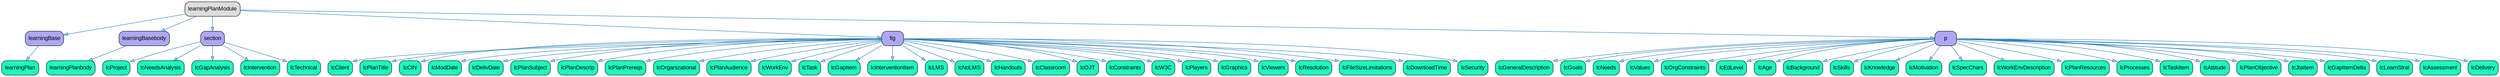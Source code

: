// DITA Specialization learningPlan
strict digraph {
				
  // Root node
  
	"learningPlanModule" [label ="learningPlanModule" fontname="Arial" shape="Mrecord" style="filled"  fillcolor="#DDDDDD"]
			
  // Other nodes
      
	"learningBase" [label ="learningBase" fontname="Arial" shape="Mrecord" style="filled"  fillcolor="#AFA7F4"]
         
	"learningPlan" [label ="learningPlan" fontname="Arial" shape="Mrecord" style="filled"  fillcolor="#1AFABC"]
      
      
	"learningBasebody" [label ="learningBasebody" fontname="Arial" shape="Mrecord" style="filled"  fillcolor="#AFA7F4"]
         
	"learningPlanbody" [label ="learningPlanbody" fontname="Arial" shape="Mrecord" style="filled"  fillcolor="#1AFABC"]
      
      
	"section" [label ="section" fontname="Arial" shape="Mrecord" style="filled"  fillcolor="#AFA7F4"]
         
	"lcProject" [label ="lcProject" fontname="Arial" shape="Mrecord" style="filled"  fillcolor="#1AFABC"]
         
	"lcNeedsAnalysis" [label ="lcNeedsAnalysis" fontname="Arial" shape="Mrecord" style="filled"  fillcolor="#1AFABC"]
         
	"lcGapAnalysis" [label ="lcGapAnalysis" fontname="Arial" shape="Mrecord" style="filled"  fillcolor="#1AFABC"]
         
	"lcIntervention" [label ="lcIntervention" fontname="Arial" shape="Mrecord" style="filled"  fillcolor="#1AFABC"]
         
	"lcTechnical" [label ="lcTechnical" fontname="Arial" shape="Mrecord" style="filled"  fillcolor="#1AFABC"]
      
      
	"fig" [label ="fig" fontname="Arial" shape="Mrecord" style="filled"  fillcolor="#AFA7F4"]
         
	"lcClient" [label ="lcClient" fontname="Arial" shape="Mrecord" style="filled"  fillcolor="#1AFABC"]
         
	"lcPlanTitle" [label ="lcPlanTitle" fontname="Arial" shape="Mrecord" style="filled"  fillcolor="#1AFABC"]
         
	"lcCIN" [label ="lcCIN" fontname="Arial" shape="Mrecord" style="filled"  fillcolor="#1AFABC"]
         
	"lcModDate" [label ="lcModDate" fontname="Arial" shape="Mrecord" style="filled"  fillcolor="#1AFABC"]
         
	"lcDelivDate" [label ="lcDelivDate" fontname="Arial" shape="Mrecord" style="filled"  fillcolor="#1AFABC"]
         
	"lcPlanSubject" [label ="lcPlanSubject" fontname="Arial" shape="Mrecord" style="filled"  fillcolor="#1AFABC"]
         
	"lcPlanDescrip" [label ="lcPlanDescrip" fontname="Arial" shape="Mrecord" style="filled"  fillcolor="#1AFABC"]
         
	"lcPlanPrereqs" [label ="lcPlanPrereqs" fontname="Arial" shape="Mrecord" style="filled"  fillcolor="#1AFABC"]
         
	"lcOrganizational" [label ="lcOrganizational" fontname="Arial" shape="Mrecord" style="filled"  fillcolor="#1AFABC"]
         
	"lcPlanAudience" [label ="lcPlanAudience" fontname="Arial" shape="Mrecord" style="filled"  fillcolor="#1AFABC"]
         
	"lcWorkEnv" [label ="lcWorkEnv" fontname="Arial" shape="Mrecord" style="filled"  fillcolor="#1AFABC"]
         
	"lcTask" [label ="lcTask" fontname="Arial" shape="Mrecord" style="filled"  fillcolor="#1AFABC"]
         
	"lcGapItem" [label ="lcGapItem" fontname="Arial" shape="Mrecord" style="filled"  fillcolor="#1AFABC"]
         
	"lcInterventionItem" [label ="lcInterventionItem" fontname="Arial" shape="Mrecord" style="filled"  fillcolor="#1AFABC"]
         
	"lcLMS" [label ="lcLMS" fontname="Arial" shape="Mrecord" style="filled"  fillcolor="#1AFABC"]
         
	"lcNoLMS" [label ="lcNoLMS" fontname="Arial" shape="Mrecord" style="filled"  fillcolor="#1AFABC"]
         
	"lcHandouts" [label ="lcHandouts" fontname="Arial" shape="Mrecord" style="filled"  fillcolor="#1AFABC"]
         
	"lcClassroom" [label ="lcClassroom" fontname="Arial" shape="Mrecord" style="filled"  fillcolor="#1AFABC"]
         
	"lcOJT" [label ="lcOJT" fontname="Arial" shape="Mrecord" style="filled"  fillcolor="#1AFABC"]
         
	"lcConstraints" [label ="lcConstraints" fontname="Arial" shape="Mrecord" style="filled"  fillcolor="#1AFABC"]
         
	"lcW3C" [label ="lcW3C" fontname="Arial" shape="Mrecord" style="filled"  fillcolor="#1AFABC"]
         
	"lcPlayers" [label ="lcPlayers" fontname="Arial" shape="Mrecord" style="filled"  fillcolor="#1AFABC"]
         
	"lcGraphics" [label ="lcGraphics" fontname="Arial" shape="Mrecord" style="filled"  fillcolor="#1AFABC"]
         
	"lcViewers" [label ="lcViewers" fontname="Arial" shape="Mrecord" style="filled"  fillcolor="#1AFABC"]
         
	"lcResolution" [label ="lcResolution" fontname="Arial" shape="Mrecord" style="filled"  fillcolor="#1AFABC"]
         
	"lcFileSizeLimitations" [label ="lcFileSizeLimitations" fontname="Arial" shape="Mrecord" style="filled"  fillcolor="#1AFABC"]
         
	"lcDownloadTime" [label ="lcDownloadTime" fontname="Arial" shape="Mrecord" style="filled"  fillcolor="#1AFABC"]
         
	"lcSecurity" [label ="lcSecurity" fontname="Arial" shape="Mrecord" style="filled"  fillcolor="#1AFABC"]
      
      
	"p" [label ="p" fontname="Arial" shape="Mrecord" style="filled"  fillcolor="#AFA7F4"]
         
	"lcGeneralDescription" [label ="lcGeneralDescription" fontname="Arial" shape="Mrecord" style="filled"  fillcolor="#1AFABC"]
         
	"lcGoals" [label ="lcGoals" fontname="Arial" shape="Mrecord" style="filled"  fillcolor="#1AFABC"]
         
	"lcNeeds" [label ="lcNeeds" fontname="Arial" shape="Mrecord" style="filled"  fillcolor="#1AFABC"]
         
	"lcValues" [label ="lcValues" fontname="Arial" shape="Mrecord" style="filled"  fillcolor="#1AFABC"]
         
	"lcOrgConstraints" [label ="lcOrgConstraints" fontname="Arial" shape="Mrecord" style="filled"  fillcolor="#1AFABC"]
         
	"lcEdLevel" [label ="lcEdLevel" fontname="Arial" shape="Mrecord" style="filled"  fillcolor="#1AFABC"]
         
	"lcAge" [label ="lcAge" fontname="Arial" shape="Mrecord" style="filled"  fillcolor="#1AFABC"]
         
	"lcBackground" [label ="lcBackground" fontname="Arial" shape="Mrecord" style="filled"  fillcolor="#1AFABC"]
         
	"lcSkills" [label ="lcSkills" fontname="Arial" shape="Mrecord" style="filled"  fillcolor="#1AFABC"]
         
	"lcKnowledge" [label ="lcKnowledge" fontname="Arial" shape="Mrecord" style="filled"  fillcolor="#1AFABC"]
         
	"lcMotivation" [label ="lcMotivation" fontname="Arial" shape="Mrecord" style="filled"  fillcolor="#1AFABC"]
         
	"lcSpecChars" [label ="lcSpecChars" fontname="Arial" shape="Mrecord" style="filled"  fillcolor="#1AFABC"]
         
	"lcWorkEnvDescription" [label ="lcWorkEnvDescription" fontname="Arial" shape="Mrecord" style="filled"  fillcolor="#1AFABC"]
         
	"lcPlanResources" [label ="lcPlanResources" fontname="Arial" shape="Mrecord" style="filled"  fillcolor="#1AFABC"]
         
	"lcProcesses" [label ="lcProcesses" fontname="Arial" shape="Mrecord" style="filled"  fillcolor="#1AFABC"]
         
	"lcTaskItem" [label ="lcTaskItem" fontname="Arial" shape="Mrecord" style="filled"  fillcolor="#1AFABC"]
         
	"lcAttitude" [label ="lcAttitude" fontname="Arial" shape="Mrecord" style="filled"  fillcolor="#1AFABC"]
         
	"lcPlanObjective" [label ="lcPlanObjective" fontname="Arial" shape="Mrecord" style="filled"  fillcolor="#1AFABC"]
         
	"lcJtaItem" [label ="lcJtaItem" fontname="Arial" shape="Mrecord" style="filled"  fillcolor="#1AFABC"]
         
	"lcGapItemDelta" [label ="lcGapItemDelta" fontname="Arial" shape="Mrecord" style="filled"  fillcolor="#1AFABC"]
         
	"lcLearnStrat" [label ="lcLearnStrat" fontname="Arial" shape="Mrecord" style="filled"  fillcolor="#1AFABC"]
         
	"lcAssessment" [label ="lcAssessment" fontname="Arial" shape="Mrecord" style="filled"  fillcolor="#1AFABC"]
         
	"lcDelivery" [label ="lcDelivery" fontname="Arial" shape="Mrecord" style="filled"  fillcolor="#1AFABC"]
      
   
  // Edges
      
	"learningPlanModule" -> "learningBase" [fillcolor="#a6cee3" color="#1f78b4"]
         
	"learningBase" -> "learningPlan" [fillcolor="#a6cee3" color="#1f78b4"]
      
      
	"learningPlanModule" -> "learningBasebody" [fillcolor="#a6cee3" color="#1f78b4"]
         
	"learningBasebody" -> "learningPlanbody" [fillcolor="#a6cee3" color="#1f78b4"]
      
      
	"learningPlanModule" -> "section" [fillcolor="#a6cee3" color="#1f78b4"]
         
	"section" -> "lcProject" [fillcolor="#a6cee3" color="#1f78b4"]
         
	"section" -> "lcNeedsAnalysis" [fillcolor="#a6cee3" color="#1f78b4"]
         
	"section" -> "lcGapAnalysis" [fillcolor="#a6cee3" color="#1f78b4"]
         
	"section" -> "lcIntervention" [fillcolor="#a6cee3" color="#1f78b4"]
         
	"section" -> "lcTechnical" [fillcolor="#a6cee3" color="#1f78b4"]
      
      
	"learningPlanModule" -> "fig" [fillcolor="#a6cee3" color="#1f78b4"]
         
	"fig" -> "lcClient" [fillcolor="#a6cee3" color="#1f78b4"]
         
	"fig" -> "lcPlanTitle" [fillcolor="#a6cee3" color="#1f78b4"]
         
	"fig" -> "lcCIN" [fillcolor="#a6cee3" color="#1f78b4"]
         
	"fig" -> "lcModDate" [fillcolor="#a6cee3" color="#1f78b4"]
         
	"fig" -> "lcDelivDate" [fillcolor="#a6cee3" color="#1f78b4"]
         
	"fig" -> "lcPlanSubject" [fillcolor="#a6cee3" color="#1f78b4"]
         
	"fig" -> "lcPlanDescrip" [fillcolor="#a6cee3" color="#1f78b4"]
         
	"fig" -> "lcPlanPrereqs" [fillcolor="#a6cee3" color="#1f78b4"]
         
	"fig" -> "lcOrganizational" [fillcolor="#a6cee3" color="#1f78b4"]
         
	"fig" -> "lcPlanAudience" [fillcolor="#a6cee3" color="#1f78b4"]
         
	"fig" -> "lcWorkEnv" [fillcolor="#a6cee3" color="#1f78b4"]
         
	"fig" -> "lcTask" [fillcolor="#a6cee3" color="#1f78b4"]
         
	"fig" -> "lcGapItem" [fillcolor="#a6cee3" color="#1f78b4"]
         
	"fig" -> "lcInterventionItem" [fillcolor="#a6cee3" color="#1f78b4"]
         
	"fig" -> "lcLMS" [fillcolor="#a6cee3" color="#1f78b4"]
         
	"fig" -> "lcNoLMS" [fillcolor="#a6cee3" color="#1f78b4"]
         
	"fig" -> "lcHandouts" [fillcolor="#a6cee3" color="#1f78b4"]
         
	"fig" -> "lcClassroom" [fillcolor="#a6cee3" color="#1f78b4"]
         
	"fig" -> "lcOJT" [fillcolor="#a6cee3" color="#1f78b4"]
         
	"fig" -> "lcConstraints" [fillcolor="#a6cee3" color="#1f78b4"]
         
	"fig" -> "lcW3C" [fillcolor="#a6cee3" color="#1f78b4"]
         
	"fig" -> "lcPlayers" [fillcolor="#a6cee3" color="#1f78b4"]
         
	"fig" -> "lcGraphics" [fillcolor="#a6cee3" color="#1f78b4"]
         
	"fig" -> "lcViewers" [fillcolor="#a6cee3" color="#1f78b4"]
         
	"fig" -> "lcResolution" [fillcolor="#a6cee3" color="#1f78b4"]
         
	"fig" -> "lcFileSizeLimitations" [fillcolor="#a6cee3" color="#1f78b4"]
         
	"fig" -> "lcDownloadTime" [fillcolor="#a6cee3" color="#1f78b4"]
         
	"fig" -> "lcSecurity" [fillcolor="#a6cee3" color="#1f78b4"]
      
      
	"learningPlanModule" -> "p" [fillcolor="#a6cee3" color="#1f78b4"]
         
	"p" -> "lcGeneralDescription" [fillcolor="#a6cee3" color="#1f78b4"]
         
	"p" -> "lcGoals" [fillcolor="#a6cee3" color="#1f78b4"]
         
	"p" -> "lcNeeds" [fillcolor="#a6cee3" color="#1f78b4"]
         
	"p" -> "lcValues" [fillcolor="#a6cee3" color="#1f78b4"]
         
	"p" -> "lcOrgConstraints" [fillcolor="#a6cee3" color="#1f78b4"]
         
	"p" -> "lcEdLevel" [fillcolor="#a6cee3" color="#1f78b4"]
         
	"p" -> "lcAge" [fillcolor="#a6cee3" color="#1f78b4"]
         
	"p" -> "lcBackground" [fillcolor="#a6cee3" color="#1f78b4"]
         
	"p" -> "lcSkills" [fillcolor="#a6cee3" color="#1f78b4"]
         
	"p" -> "lcKnowledge" [fillcolor="#a6cee3" color="#1f78b4"]
         
	"p" -> "lcMotivation" [fillcolor="#a6cee3" color="#1f78b4"]
         
	"p" -> "lcSpecChars" [fillcolor="#a6cee3" color="#1f78b4"]
         
	"p" -> "lcWorkEnvDescription" [fillcolor="#a6cee3" color="#1f78b4"]
         
	"p" -> "lcPlanResources" [fillcolor="#a6cee3" color="#1f78b4"]
         
	"p" -> "lcProcesses" [fillcolor="#a6cee3" color="#1f78b4"]
         
	"p" -> "lcTaskItem" [fillcolor="#a6cee3" color="#1f78b4"]
         
	"p" -> "lcAttitude" [fillcolor="#a6cee3" color="#1f78b4"]
         
	"p" -> "lcPlanObjective" [fillcolor="#a6cee3" color="#1f78b4"]
         
	"p" -> "lcJtaItem" [fillcolor="#a6cee3" color="#1f78b4"]
         
	"p" -> "lcGapItemDelta" [fillcolor="#a6cee3" color="#1f78b4"]
         
	"p" -> "lcLearnStrat" [fillcolor="#a6cee3" color="#1f78b4"]
         
	"p" -> "lcAssessment" [fillcolor="#a6cee3" color="#1f78b4"]
         
	"p" -> "lcDelivery" [fillcolor="#a6cee3" color="#1f78b4"]
      
   }